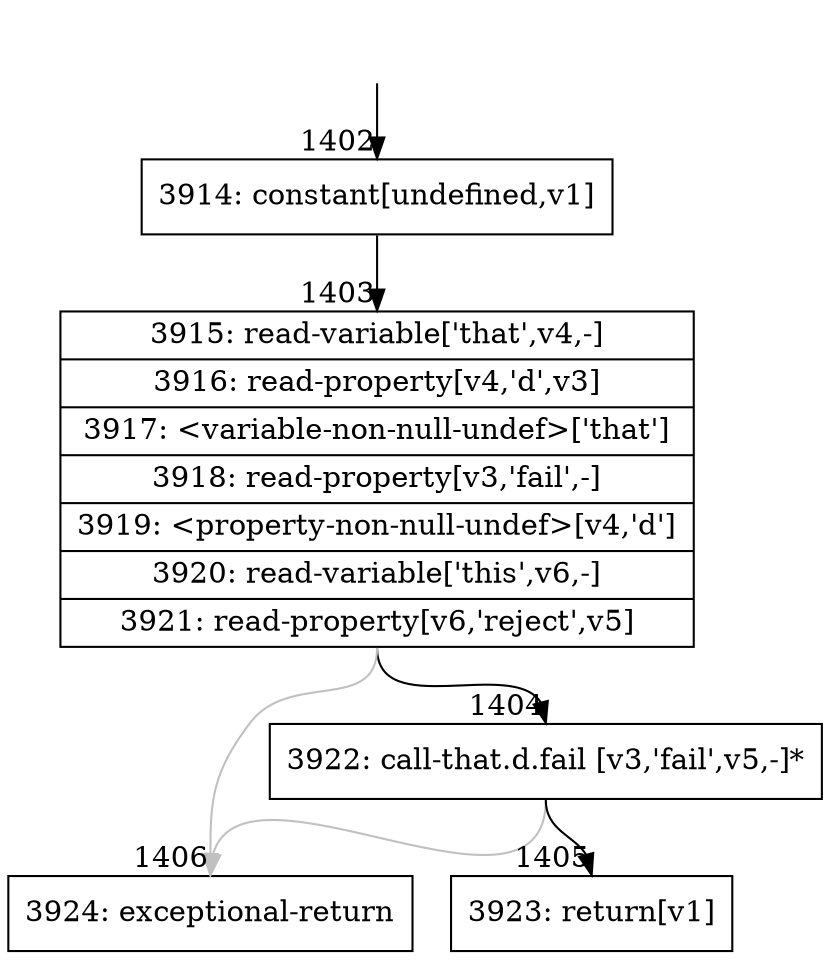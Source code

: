 digraph {
rankdir="TD"
BB_entry129[shape=none,label=""];
BB_entry129 -> BB1402 [tailport=s, headport=n, headlabel="    1402"]
BB1402 [shape=record label="{3914: constant[undefined,v1]}" ] 
BB1402 -> BB1403 [tailport=s, headport=n, headlabel="      1403"]
BB1403 [shape=record label="{3915: read-variable['that',v4,-]|3916: read-property[v4,'d',v3]|3917: \<variable-non-null-undef\>['that']|3918: read-property[v3,'fail',-]|3919: \<property-non-null-undef\>[v4,'d']|3920: read-variable['this',v6,-]|3921: read-property[v6,'reject',v5]}" ] 
BB1403 -> BB1404 [tailport=s, headport=n, headlabel="      1404"]
BB1403 -> BB1406 [tailport=s, headport=n, color=gray, headlabel="      1406"]
BB1404 [shape=record label="{3922: call-that.d.fail [v3,'fail',v5,-]*}" ] 
BB1404 -> BB1405 [tailport=s, headport=n, headlabel="      1405"]
BB1404 -> BB1406 [tailport=s, headport=n, color=gray]
BB1405 [shape=record label="{3923: return[v1]}" ] 
BB1406 [shape=record label="{3924: exceptional-return}" ] 
//#$~ 1298
}
